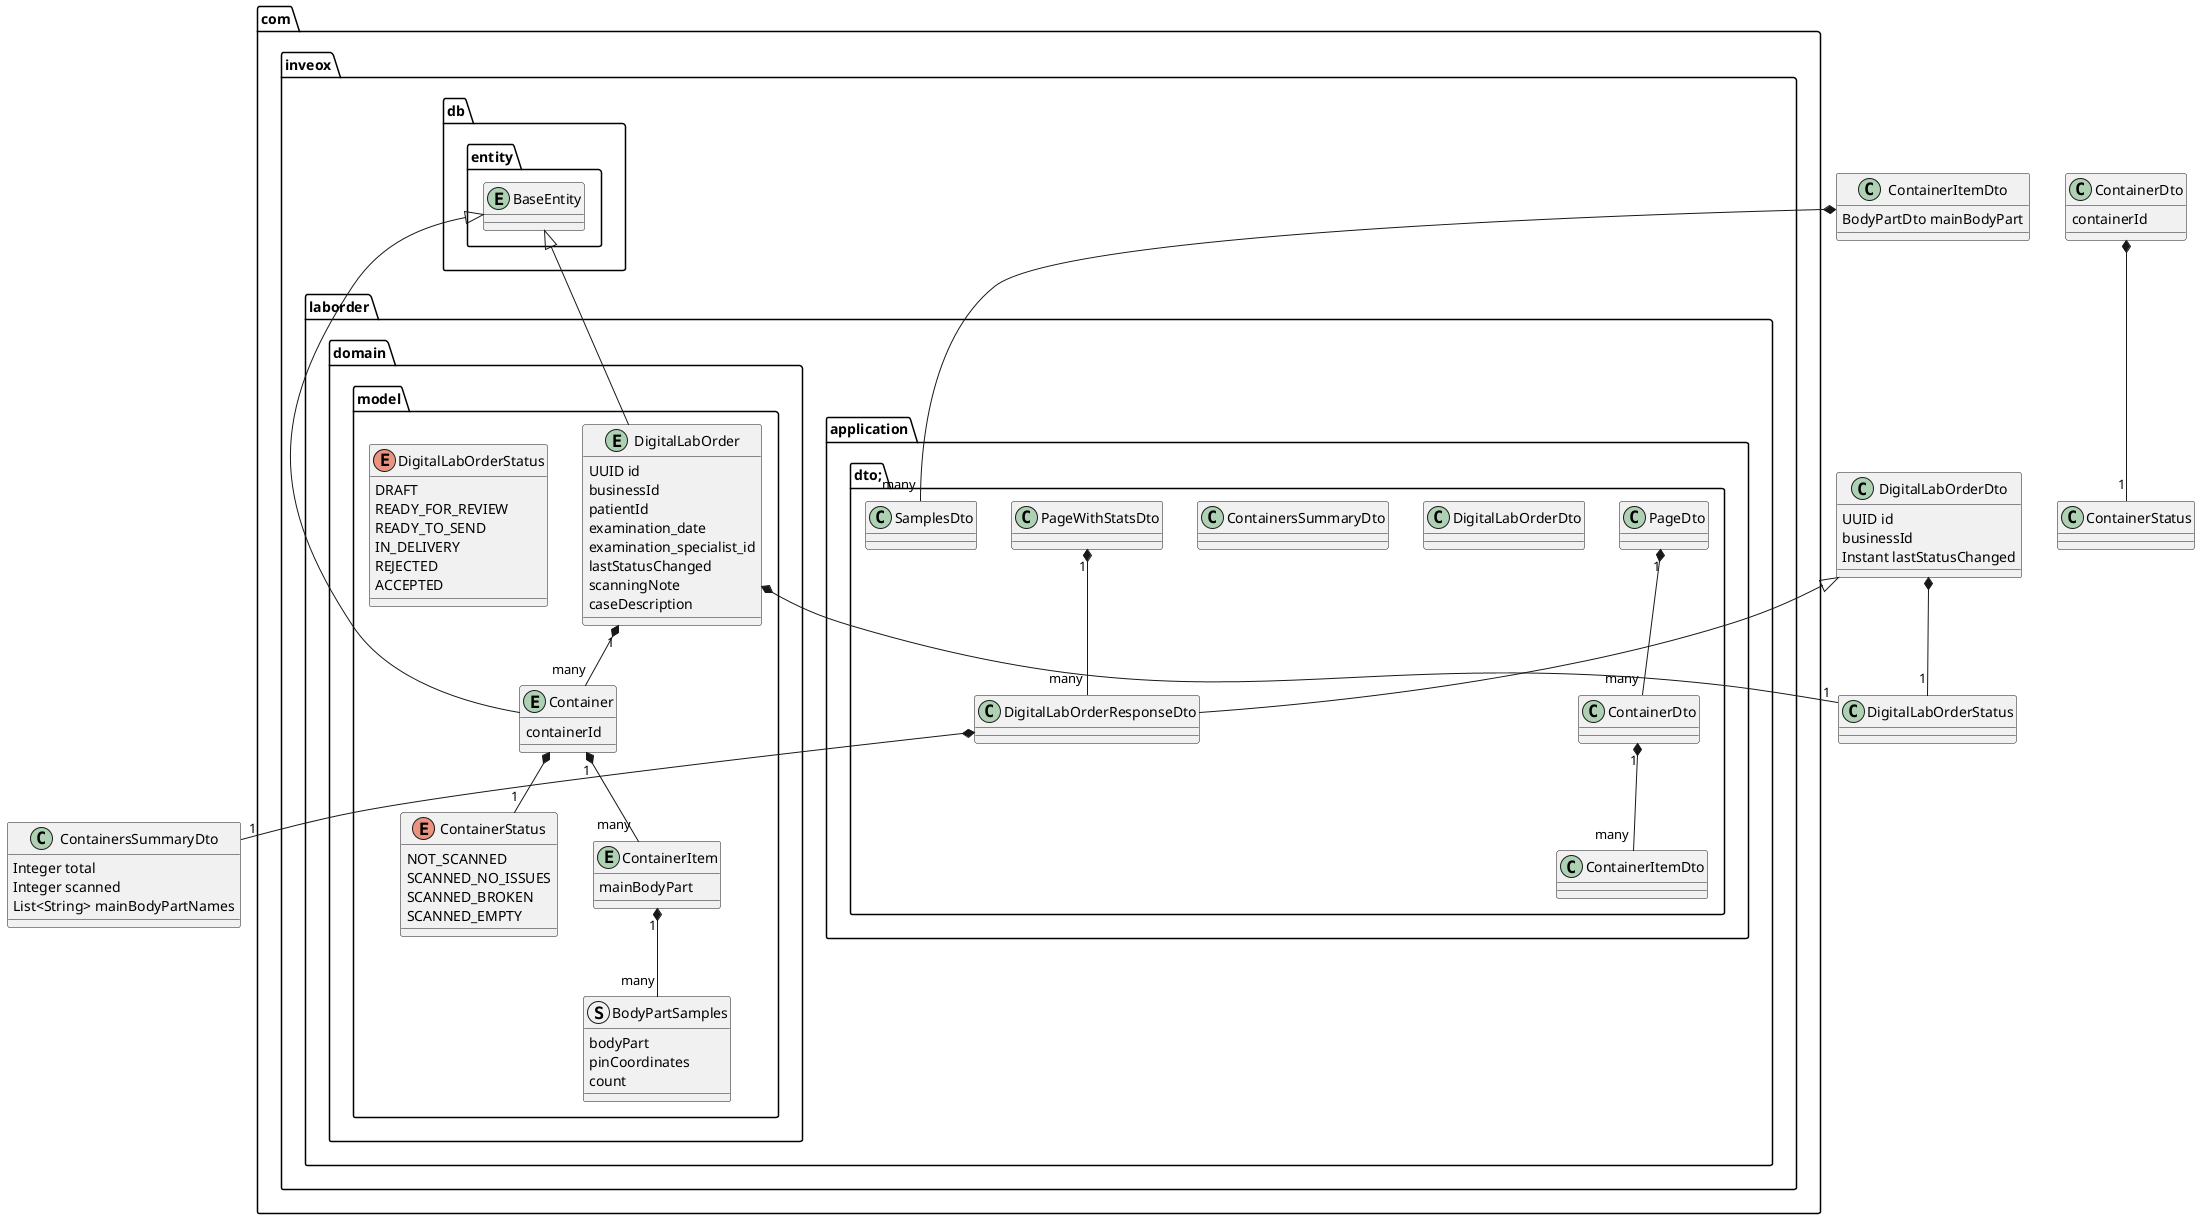 @startuml


package com.inveox.laborder.application.dto;{
    class PageWithStatsDto
    class DigitalLabOrderResponseDto
    class DigitalLabOrderDto
    class ContainersSummaryDto

    class PageDto
    class ContainerDto
    class ContainerItemDto
    class SamplesDto

}

class ContainersSummaryDto{
    Integer total
	Integer scanned
	List<String> mainBodyPartNames
}

class DigitalLabOrderDto {
    UUID id
	businessId	
	Instant lastStatusChanged
}

DigitalLabOrderDto <|-- DigitalLabOrderResponseDto
DigitalLabOrderDto *-- "1" DigitalLabOrderStatus
PageWithStatsDto "1" *-- "many" DigitalLabOrderResponseDto
DigitalLabOrderResponseDto *-- "1" ContainersSummaryDto


PageDto "1" *-- "many" ContainerDto
ContainerDto "1" *-- "many" ContainerItemDto

class ContainerDto {
    containerId
}

class ContainerItemDto {
    BodyPartDto mainBodyPart
}

ContainerDto *-- "1" ContainerStatus

ContainerItemDto *-- "many" SamplesDto

package com.inveox.db.entity {
    entity        BaseEntity
}

package com.inveox.laborder.domain.model {


 enum ContainerStatus {
    NOT_SCANNED
    SCANNED_NO_ISSUES
    SCANNED_BROKEN
    SCANNED_EMPTY
 }

entity DigitalLabOrder {
    UUID id
    businessId
    patientId
    examination_date
    examination_specialist_id
    lastStatusChanged
    scanningNote
    caseDescription
    }
entity Container {
    containerId
}
struct BodyPartSamples {
    bodyPart
    pinCoordinates
    count
}
entity ContainerItem{
    mainBodyPart
}
BaseEntity <|-- DigitalLabOrder
BaseEntity <|-- Container
DigitalLabOrder "1" *-- "many" Container
Container "1" *-- "many" ContainerItem
ContainerItem "1" *-- "many" BodyPartSamples

DigitalLabOrder *-- "1" DigitalLabOrderStatus
Container *-- "1" ContainerStatus

enum DigitalLabOrderStatus {
 DRAFT
 READY_FOR_REVIEW
 READY_TO_SEND
 IN_DELIVERY
 REJECTED
 ACCEPTED
}

}

@enduml
